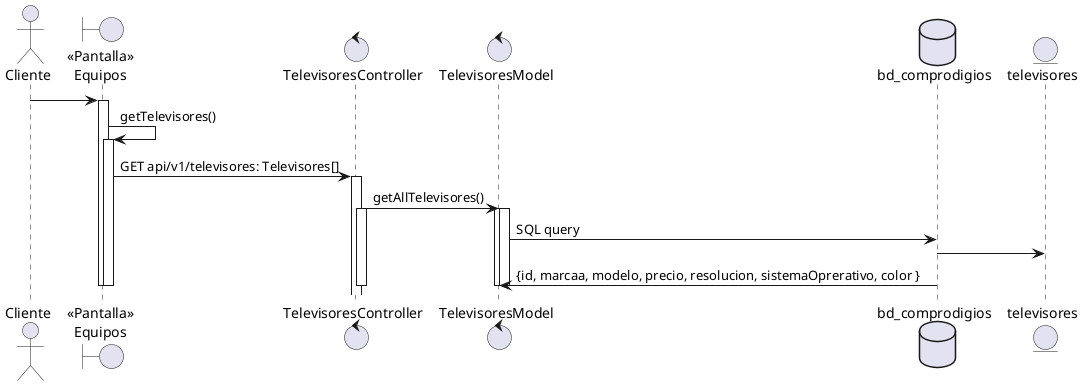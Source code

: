 @startuml
actor "Cliente" as actorCliente
boundary "<<Pantalla>>\nEquipos" as boundryPantallaEquipos

actorCliente -> boundryPantallaEquipos
activate boundryPantallaEquipos
   boundryPantallaEquipos -> boundryPantallaEquipos: getTelevisores()
    activate boundryPantallaEquipos
        control "TelevisoresController" as televisoresController
            control "TelevisoresModel" as televisoresModel
           boundryPantallaEquipos -> televisoresController: GET api/v1/televisores: Televisores[]
            activate televisoresController
                televisoresController -> televisoresModel: getAllTelevisores()
                activate televisoresController
                    database "bd_comprodigios" as dbComprodigios
                    entity televisores
                    activate televisoresModel
                        activate televisoresModel
                            televisoresModel -> dbComprodigios: SQL query
                            dbComprodigios -> televisores
                            dbComprodigios -> televisoresModel: {id, marcaa, modelo, precio, resolucion, sistemaOprerativo, color }
                        deactivate

                    deactivate
                deactivate
        deactivate
    deactivate
deactivate